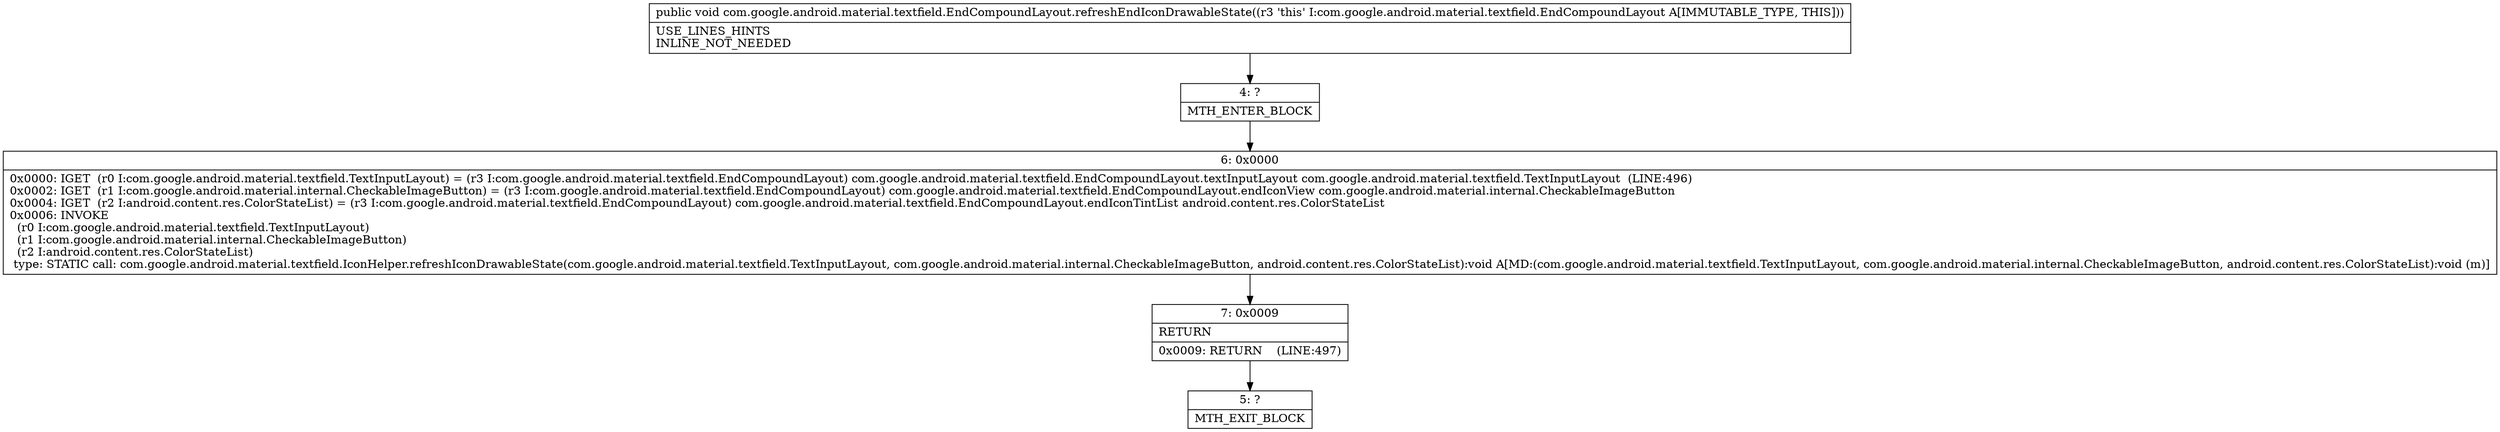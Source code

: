 digraph "CFG forcom.google.android.material.textfield.EndCompoundLayout.refreshEndIconDrawableState()V" {
Node_4 [shape=record,label="{4\:\ ?|MTH_ENTER_BLOCK\l}"];
Node_6 [shape=record,label="{6\:\ 0x0000|0x0000: IGET  (r0 I:com.google.android.material.textfield.TextInputLayout) = (r3 I:com.google.android.material.textfield.EndCompoundLayout) com.google.android.material.textfield.EndCompoundLayout.textInputLayout com.google.android.material.textfield.TextInputLayout  (LINE:496)\l0x0002: IGET  (r1 I:com.google.android.material.internal.CheckableImageButton) = (r3 I:com.google.android.material.textfield.EndCompoundLayout) com.google.android.material.textfield.EndCompoundLayout.endIconView com.google.android.material.internal.CheckableImageButton \l0x0004: IGET  (r2 I:android.content.res.ColorStateList) = (r3 I:com.google.android.material.textfield.EndCompoundLayout) com.google.android.material.textfield.EndCompoundLayout.endIconTintList android.content.res.ColorStateList \l0x0006: INVOKE  \l  (r0 I:com.google.android.material.textfield.TextInputLayout)\l  (r1 I:com.google.android.material.internal.CheckableImageButton)\l  (r2 I:android.content.res.ColorStateList)\l type: STATIC call: com.google.android.material.textfield.IconHelper.refreshIconDrawableState(com.google.android.material.textfield.TextInputLayout, com.google.android.material.internal.CheckableImageButton, android.content.res.ColorStateList):void A[MD:(com.google.android.material.textfield.TextInputLayout, com.google.android.material.internal.CheckableImageButton, android.content.res.ColorStateList):void (m)]\l}"];
Node_7 [shape=record,label="{7\:\ 0x0009|RETURN\l|0x0009: RETURN    (LINE:497)\l}"];
Node_5 [shape=record,label="{5\:\ ?|MTH_EXIT_BLOCK\l}"];
MethodNode[shape=record,label="{public void com.google.android.material.textfield.EndCompoundLayout.refreshEndIconDrawableState((r3 'this' I:com.google.android.material.textfield.EndCompoundLayout A[IMMUTABLE_TYPE, THIS]))  | USE_LINES_HINTS\lINLINE_NOT_NEEDED\l}"];
MethodNode -> Node_4;Node_4 -> Node_6;
Node_6 -> Node_7;
Node_7 -> Node_5;
}

